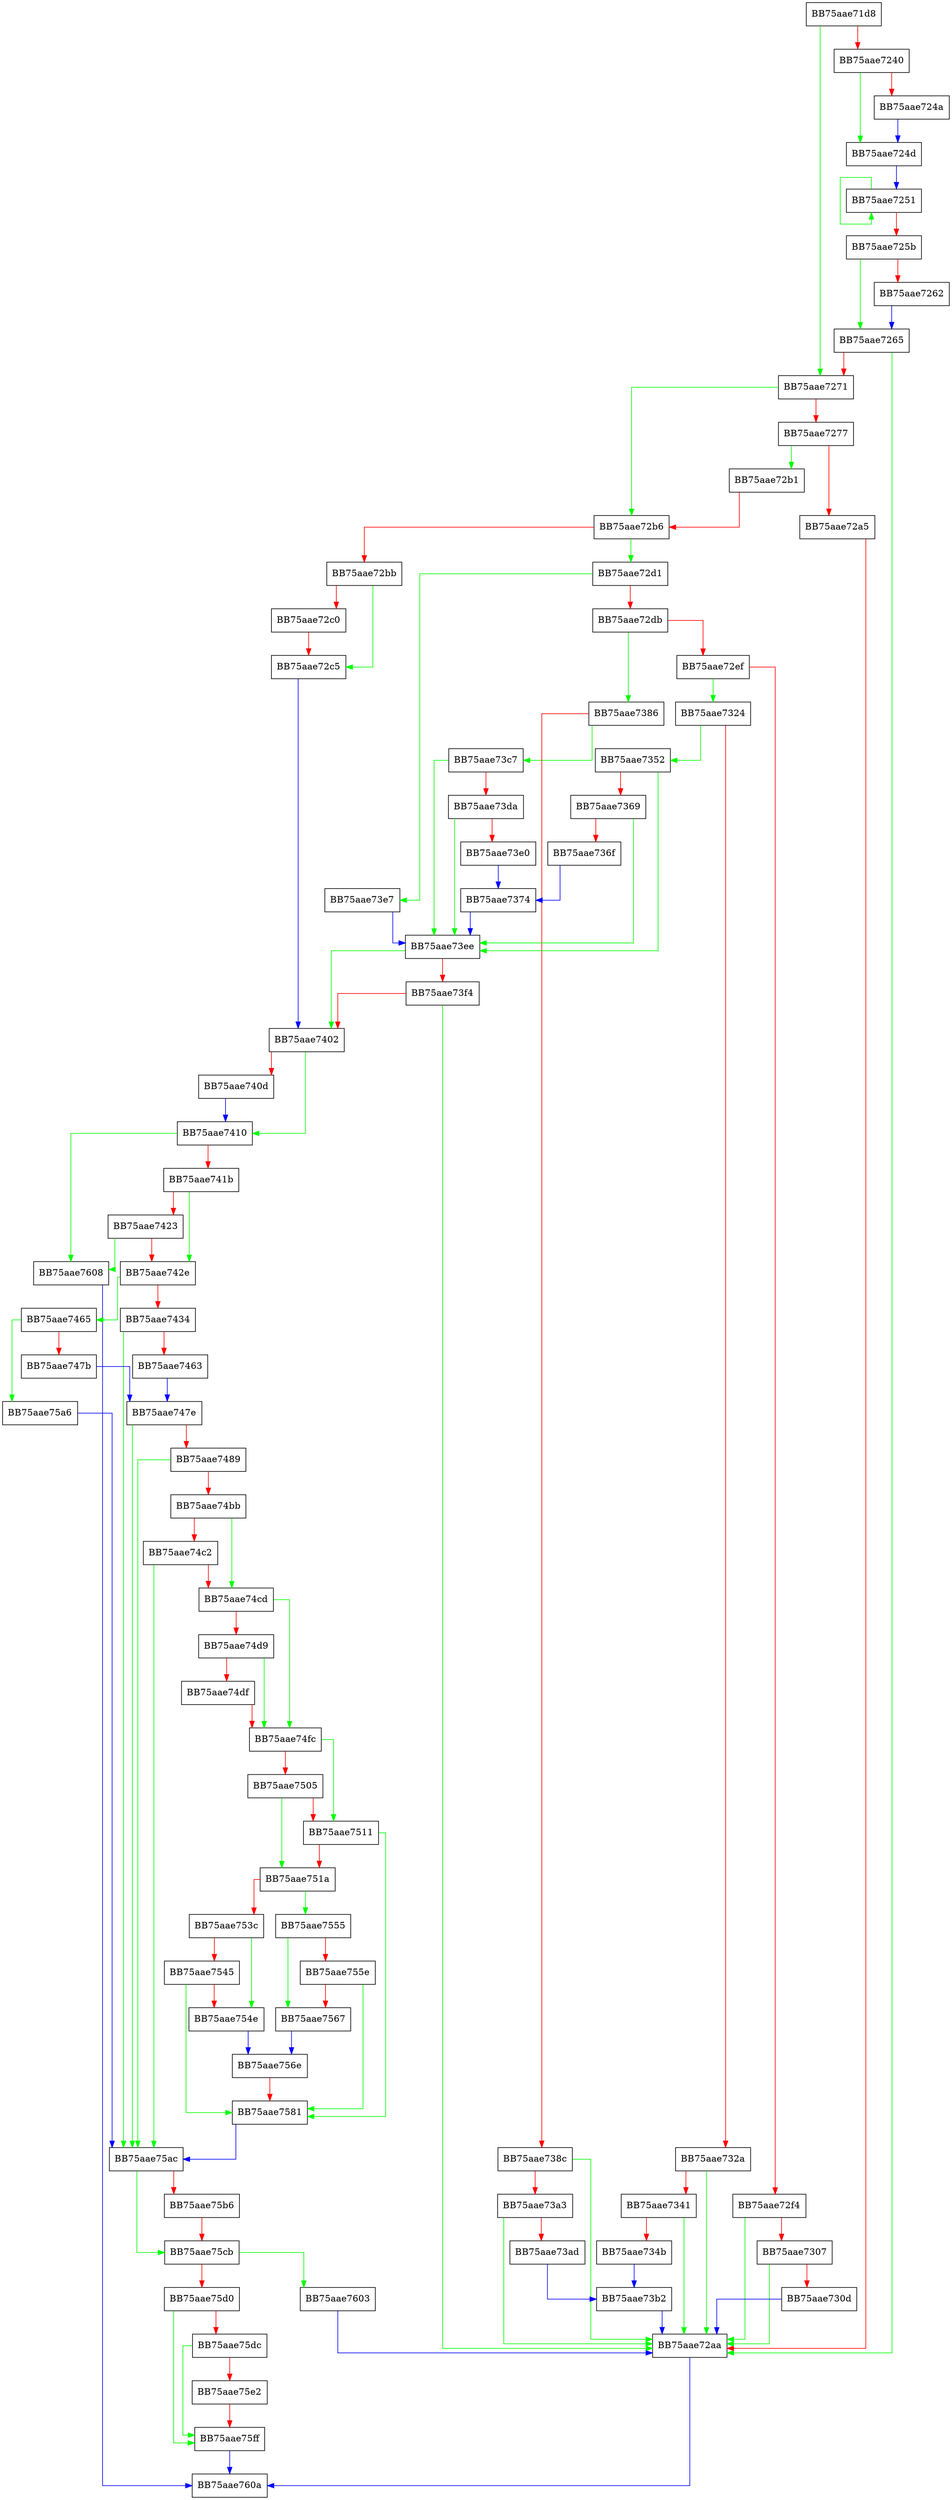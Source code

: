 digraph ConfirmMatch {
  node [shape="box"];
  graph [splines=ortho];
  BB75aae71d8 -> BB75aae7271 [color="green"];
  BB75aae71d8 -> BB75aae7240 [color="red"];
  BB75aae7240 -> BB75aae724d [color="green"];
  BB75aae7240 -> BB75aae724a [color="red"];
  BB75aae724a -> BB75aae724d [color="blue"];
  BB75aae724d -> BB75aae7251 [color="blue"];
  BB75aae7251 -> BB75aae7251 [color="green"];
  BB75aae7251 -> BB75aae725b [color="red"];
  BB75aae725b -> BB75aae7265 [color="green"];
  BB75aae725b -> BB75aae7262 [color="red"];
  BB75aae7262 -> BB75aae7265 [color="blue"];
  BB75aae7265 -> BB75aae72aa [color="green"];
  BB75aae7265 -> BB75aae7271 [color="red"];
  BB75aae7271 -> BB75aae72b6 [color="green"];
  BB75aae7271 -> BB75aae7277 [color="red"];
  BB75aae7277 -> BB75aae72b1 [color="green"];
  BB75aae7277 -> BB75aae72a5 [color="red"];
  BB75aae72a5 -> BB75aae72aa [color="red"];
  BB75aae72aa -> BB75aae760a [color="blue"];
  BB75aae72b1 -> BB75aae72b6 [color="red"];
  BB75aae72b6 -> BB75aae72d1 [color="green"];
  BB75aae72b6 -> BB75aae72bb [color="red"];
  BB75aae72bb -> BB75aae72c5 [color="green"];
  BB75aae72bb -> BB75aae72c0 [color="red"];
  BB75aae72c0 -> BB75aae72c5 [color="red"];
  BB75aae72c5 -> BB75aae7402 [color="blue"];
  BB75aae72d1 -> BB75aae73e7 [color="green"];
  BB75aae72d1 -> BB75aae72db [color="red"];
  BB75aae72db -> BB75aae7386 [color="green"];
  BB75aae72db -> BB75aae72ef [color="red"];
  BB75aae72ef -> BB75aae7324 [color="green"];
  BB75aae72ef -> BB75aae72f4 [color="red"];
  BB75aae72f4 -> BB75aae72aa [color="green"];
  BB75aae72f4 -> BB75aae7307 [color="red"];
  BB75aae7307 -> BB75aae72aa [color="green"];
  BB75aae7307 -> BB75aae730d [color="red"];
  BB75aae730d -> BB75aae72aa [color="blue"];
  BB75aae7324 -> BB75aae7352 [color="green"];
  BB75aae7324 -> BB75aae732a [color="red"];
  BB75aae732a -> BB75aae72aa [color="green"];
  BB75aae732a -> BB75aae7341 [color="red"];
  BB75aae7341 -> BB75aae72aa [color="green"];
  BB75aae7341 -> BB75aae734b [color="red"];
  BB75aae734b -> BB75aae73b2 [color="blue"];
  BB75aae7352 -> BB75aae73ee [color="green"];
  BB75aae7352 -> BB75aae7369 [color="red"];
  BB75aae7369 -> BB75aae73ee [color="green"];
  BB75aae7369 -> BB75aae736f [color="red"];
  BB75aae736f -> BB75aae7374 [color="blue"];
  BB75aae7374 -> BB75aae73ee [color="blue"];
  BB75aae7386 -> BB75aae73c7 [color="green"];
  BB75aae7386 -> BB75aae738c [color="red"];
  BB75aae738c -> BB75aae72aa [color="green"];
  BB75aae738c -> BB75aae73a3 [color="red"];
  BB75aae73a3 -> BB75aae72aa [color="green"];
  BB75aae73a3 -> BB75aae73ad [color="red"];
  BB75aae73ad -> BB75aae73b2 [color="blue"];
  BB75aae73b2 -> BB75aae72aa [color="blue"];
  BB75aae73c7 -> BB75aae73ee [color="green"];
  BB75aae73c7 -> BB75aae73da [color="red"];
  BB75aae73da -> BB75aae73ee [color="green"];
  BB75aae73da -> BB75aae73e0 [color="red"];
  BB75aae73e0 -> BB75aae7374 [color="blue"];
  BB75aae73e7 -> BB75aae73ee [color="blue"];
  BB75aae73ee -> BB75aae7402 [color="green"];
  BB75aae73ee -> BB75aae73f4 [color="red"];
  BB75aae73f4 -> BB75aae72aa [color="green"];
  BB75aae73f4 -> BB75aae7402 [color="red"];
  BB75aae7402 -> BB75aae7410 [color="green"];
  BB75aae7402 -> BB75aae740d [color="red"];
  BB75aae740d -> BB75aae7410 [color="blue"];
  BB75aae7410 -> BB75aae7608 [color="green"];
  BB75aae7410 -> BB75aae741b [color="red"];
  BB75aae741b -> BB75aae742e [color="green"];
  BB75aae741b -> BB75aae7423 [color="red"];
  BB75aae7423 -> BB75aae7608 [color="green"];
  BB75aae7423 -> BB75aae742e [color="red"];
  BB75aae742e -> BB75aae7465 [color="green"];
  BB75aae742e -> BB75aae7434 [color="red"];
  BB75aae7434 -> BB75aae75ac [color="green"];
  BB75aae7434 -> BB75aae7463 [color="red"];
  BB75aae7463 -> BB75aae747e [color="blue"];
  BB75aae7465 -> BB75aae75a6 [color="green"];
  BB75aae7465 -> BB75aae747b [color="red"];
  BB75aae747b -> BB75aae747e [color="blue"];
  BB75aae747e -> BB75aae75ac [color="green"];
  BB75aae747e -> BB75aae7489 [color="red"];
  BB75aae7489 -> BB75aae75ac [color="green"];
  BB75aae7489 -> BB75aae74bb [color="red"];
  BB75aae74bb -> BB75aae74cd [color="green"];
  BB75aae74bb -> BB75aae74c2 [color="red"];
  BB75aae74c2 -> BB75aae75ac [color="green"];
  BB75aae74c2 -> BB75aae74cd [color="red"];
  BB75aae74cd -> BB75aae74fc [color="green"];
  BB75aae74cd -> BB75aae74d9 [color="red"];
  BB75aae74d9 -> BB75aae74fc [color="green"];
  BB75aae74d9 -> BB75aae74df [color="red"];
  BB75aae74df -> BB75aae74fc [color="red"];
  BB75aae74fc -> BB75aae7511 [color="green"];
  BB75aae74fc -> BB75aae7505 [color="red"];
  BB75aae7505 -> BB75aae751a [color="green"];
  BB75aae7505 -> BB75aae7511 [color="red"];
  BB75aae7511 -> BB75aae7581 [color="green"];
  BB75aae7511 -> BB75aae751a [color="red"];
  BB75aae751a -> BB75aae7555 [color="green"];
  BB75aae751a -> BB75aae753c [color="red"];
  BB75aae753c -> BB75aae754e [color="green"];
  BB75aae753c -> BB75aae7545 [color="red"];
  BB75aae7545 -> BB75aae7581 [color="green"];
  BB75aae7545 -> BB75aae754e [color="red"];
  BB75aae754e -> BB75aae756e [color="blue"];
  BB75aae7555 -> BB75aae7567 [color="green"];
  BB75aae7555 -> BB75aae755e [color="red"];
  BB75aae755e -> BB75aae7581 [color="green"];
  BB75aae755e -> BB75aae7567 [color="red"];
  BB75aae7567 -> BB75aae756e [color="blue"];
  BB75aae756e -> BB75aae7581 [color="red"];
  BB75aae7581 -> BB75aae75ac [color="blue"];
  BB75aae75a6 -> BB75aae75ac [color="blue"];
  BB75aae75ac -> BB75aae75cb [color="green"];
  BB75aae75ac -> BB75aae75b6 [color="red"];
  BB75aae75b6 -> BB75aae75cb [color="red"];
  BB75aae75cb -> BB75aae7603 [color="green"];
  BB75aae75cb -> BB75aae75d0 [color="red"];
  BB75aae75d0 -> BB75aae75ff [color="green"];
  BB75aae75d0 -> BB75aae75dc [color="red"];
  BB75aae75dc -> BB75aae75ff [color="green"];
  BB75aae75dc -> BB75aae75e2 [color="red"];
  BB75aae75e2 -> BB75aae75ff [color="red"];
  BB75aae75ff -> BB75aae760a [color="blue"];
  BB75aae7603 -> BB75aae72aa [color="blue"];
  BB75aae7608 -> BB75aae760a [color="blue"];
}